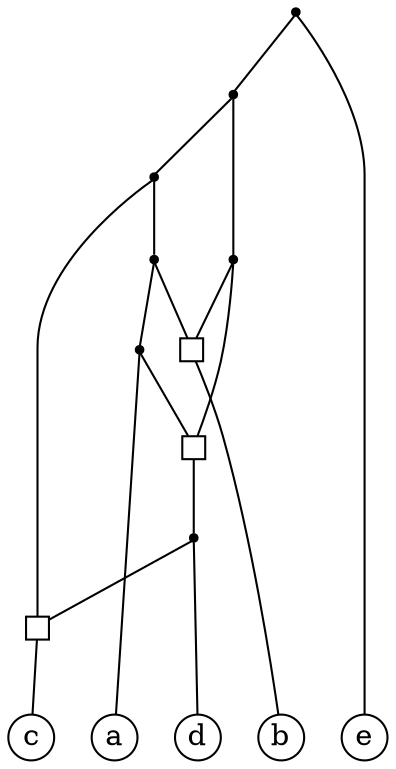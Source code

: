 graph G {
  node [shape=circle width=0.3 fixedsize=true height=0.3];
  {rank = same; a b c d e};
  node [shape = square label = "" width=0.15 fixedsize=true height=0.15];
  _12 _13 _14;
  node [shape = point width=default height=default];
  _5 -- d;
  _5 -- _12;
  _6 -- _13;
  _6 -- a;
  _7 -- _6;
  _7 -- _14;
  _8 -- _13;
  _8 -- _14;
  _9 -- _7;
  _9 -- _12;
  _10 -- _9;
  _10 -- _8;
  _11 -- _10;
  _11 -- e;
  _12 -- c;
  _13 -- _5;
  _14 -- b;
}
